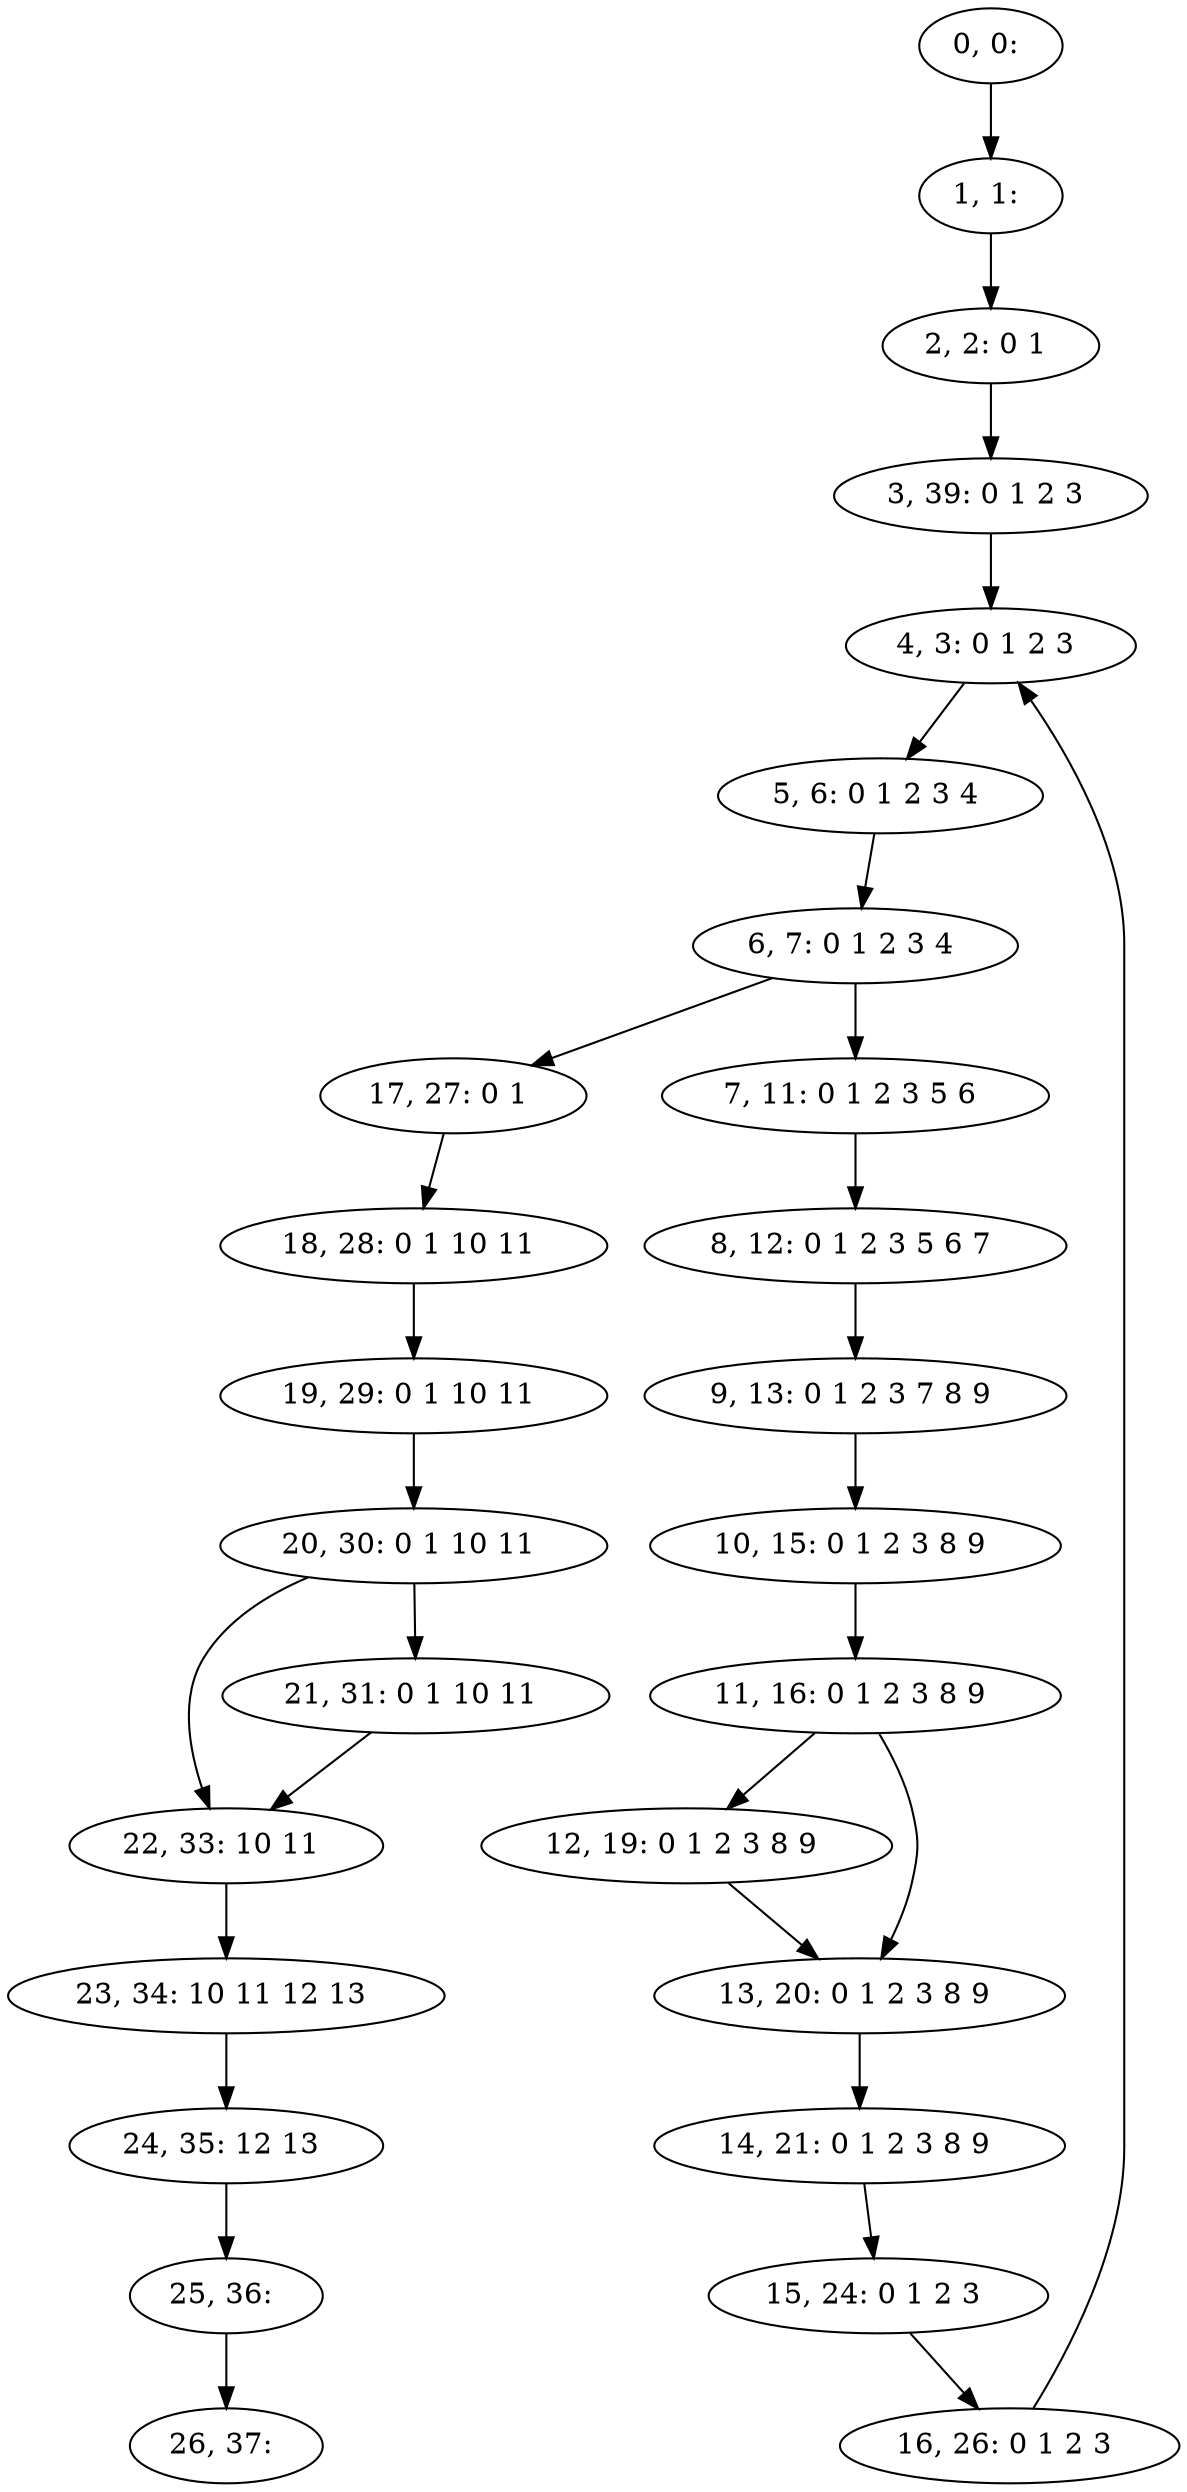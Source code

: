 digraph G {
0[label="0, 0: "];
1[label="1, 1: "];
2[label="2, 2: 0 1 "];
3[label="3, 39: 0 1 2 3 "];
4[label="4, 3: 0 1 2 3 "];
5[label="5, 6: 0 1 2 3 4 "];
6[label="6, 7: 0 1 2 3 4 "];
7[label="7, 11: 0 1 2 3 5 6 "];
8[label="8, 12: 0 1 2 3 5 6 7 "];
9[label="9, 13: 0 1 2 3 7 8 9 "];
10[label="10, 15: 0 1 2 3 8 9 "];
11[label="11, 16: 0 1 2 3 8 9 "];
12[label="12, 19: 0 1 2 3 8 9 "];
13[label="13, 20: 0 1 2 3 8 9 "];
14[label="14, 21: 0 1 2 3 8 9 "];
15[label="15, 24: 0 1 2 3 "];
16[label="16, 26: 0 1 2 3 "];
17[label="17, 27: 0 1 "];
18[label="18, 28: 0 1 10 11 "];
19[label="19, 29: 0 1 10 11 "];
20[label="20, 30: 0 1 10 11 "];
21[label="21, 31: 0 1 10 11 "];
22[label="22, 33: 10 11 "];
23[label="23, 34: 10 11 12 13 "];
24[label="24, 35: 12 13 "];
25[label="25, 36: "];
26[label="26, 37: "];
0->1 ;
1->2 ;
2->3 ;
3->4 ;
4->5 ;
5->6 ;
6->7 ;
6->17 ;
7->8 ;
8->9 ;
9->10 ;
10->11 ;
11->12 ;
11->13 ;
12->13 ;
13->14 ;
14->15 ;
15->16 ;
16->4 ;
17->18 ;
18->19 ;
19->20 ;
20->21 ;
20->22 ;
21->22 ;
22->23 ;
23->24 ;
24->25 ;
25->26 ;
}
